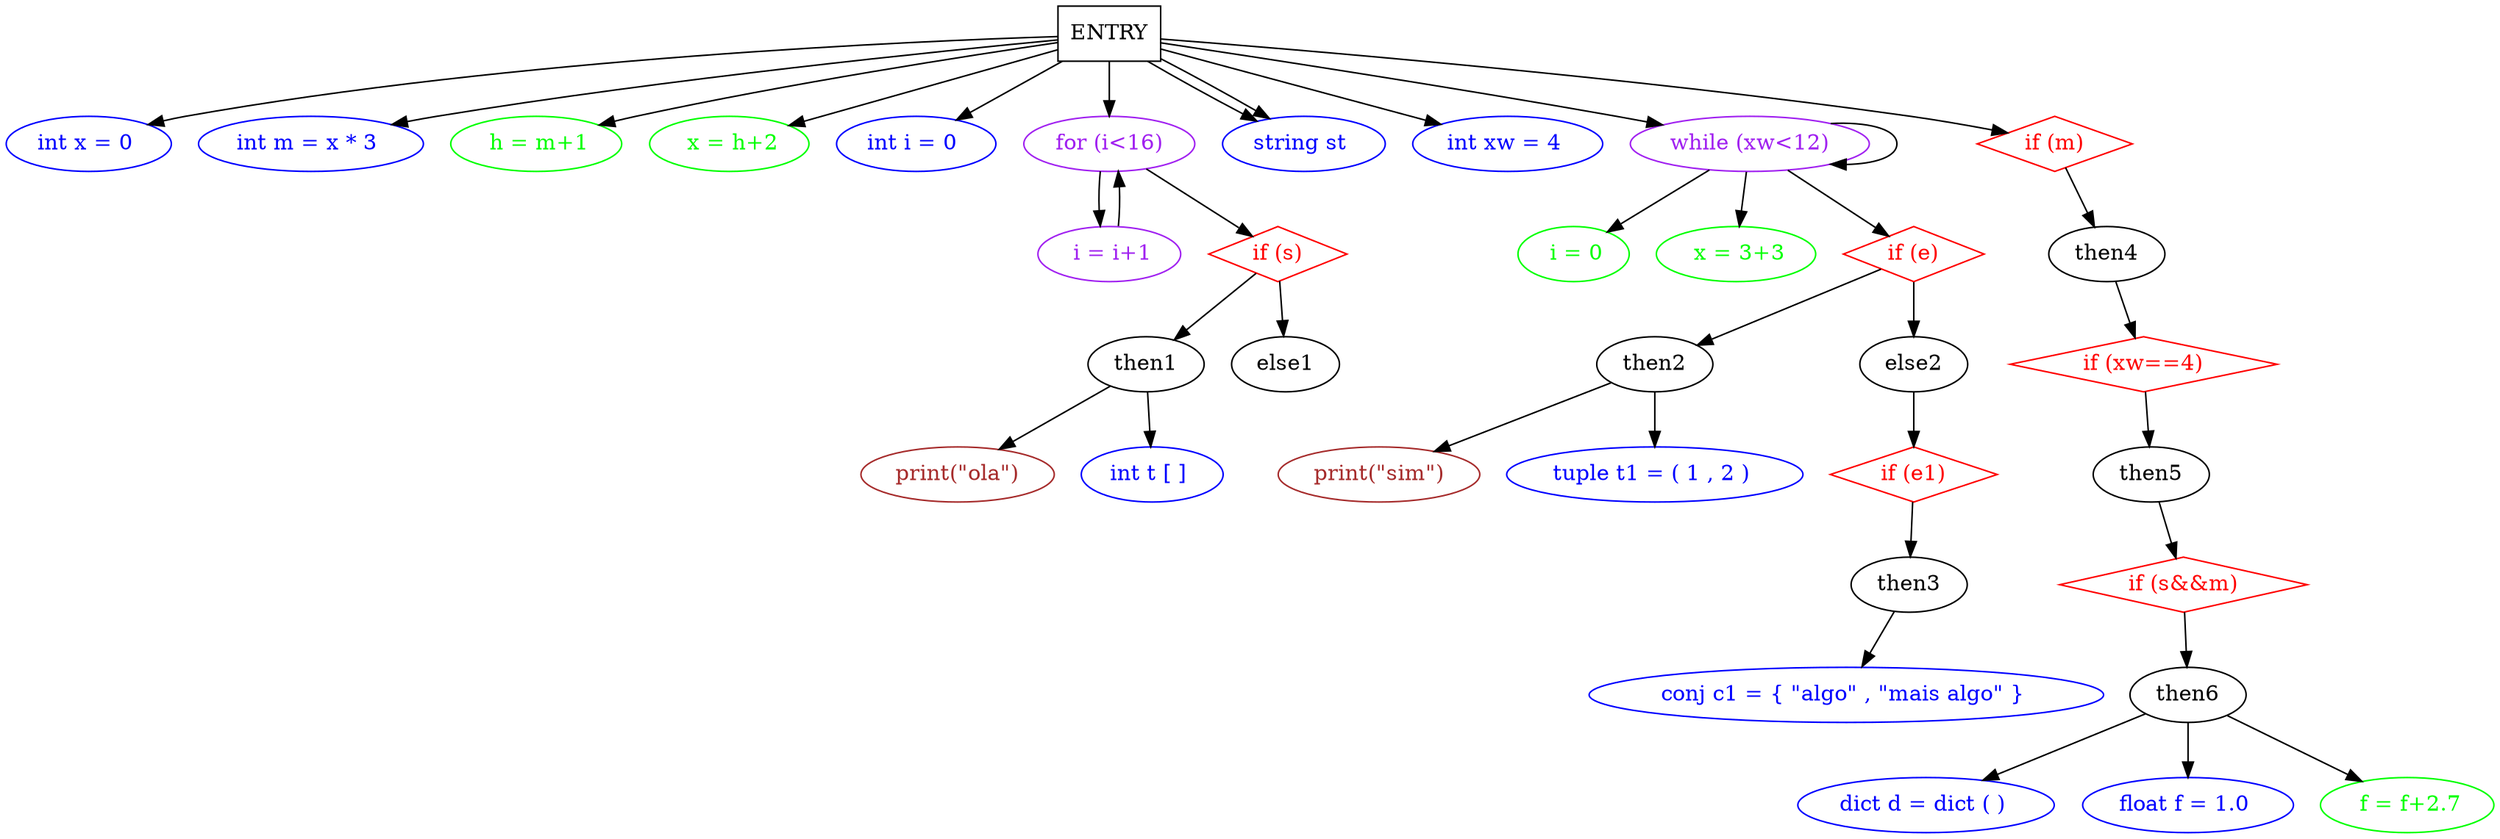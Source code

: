 digraph sdg {
	graph [rankdir=TB]
	ENTRY [shape=box]
	"int x = 0 " [color=blue fontcolor=blue]
	ENTRY -> "int x = 0 "
	"int m = x * 3 " [color=blue fontcolor=blue]
	ENTRY -> "int m = x * 3 "
	" h = m+1" [color=green fontcolor=green]
	ENTRY -> " h = m+1"
	" x = h+2" [color=green fontcolor=green]
	ENTRY -> " x = h+2"
	"int i = 0 " [color=blue fontcolor=blue]
	ENTRY -> "int i = 0 "
	"for (i<16)" [color=purple fontcolor=purple]
	ENTRY -> "for (i<16)"
	" i = i+1" [color=green fontcolor=green]
	"for (i<16)" -> " i = i+1"
	" i = i+1" [color=purple fontcolor=purple]
	" i = i+1" -> "for (i<16)"
	"if (s)" [color=red fontcolor=red shape=diamond]
	"for (i<16)" -> "if (s)"
	"if (s)" -> then1
	"print(\"ola\")" [color=brown fontcolor=brown]
	then1 -> "print(\"ola\")"
	"int t [ ] " [color=blue fontcolor=blue]
	then1 -> "int t [ ] "
	else1
	"if (s)" -> else1
	"string st " [color=blue fontcolor=blue]
	ENTRY -> "string st "
	"int xw = 4 " [color=blue fontcolor=blue]
	ENTRY -> "int xw = 4 "
	"while (xw<12)" [color=purple fontcolor=purple]
	"while (xw<12)" -> "while (xw<12)"
	ENTRY -> "while (xw<12)"
	" i = 0" [color=green fontcolor=green]
	"while (xw<12)" -> " i = 0"
	" x = 3+3" [color=green fontcolor=green]
	"while (xw<12)" -> " x = 3+3"
	"if (e)" [color=red fontcolor=red shape=diamond]
	"while (xw<12)" -> "if (e)"
	"if (e)" -> then2
	"print(\"sim\")" [color=brown fontcolor=brown]
	then2 -> "print(\"sim\")"
	"tuple t1 = ( 1 , 2 ) " [color=blue fontcolor=blue]
	then2 -> "tuple t1 = ( 1 , 2 ) "
	else2
	"if (e)" -> else2
	"if (e1)" [color=red fontcolor=red shape=diamond]
	else2 -> "if (e1)"
	"if (e1)" -> then3
	"conj c1 = { \"algo\" , \"mais algo\" } " [color=blue fontcolor=blue]
	then3 -> "conj c1 = { \"algo\" , \"mais algo\" } "
	"string st " [color=blue fontcolor=blue]
	ENTRY -> "string st "
	"if (m)" [color=red fontcolor=red shape=diamond]
	ENTRY -> "if (m)"
	"if (m)" -> then4
	"if (xw==4)" [color=red fontcolor=red shape=diamond]
	then4 -> "if (xw==4)"
	"if (xw==4)" -> then5
	"if (s&&m)" [color=red fontcolor=red shape=diamond]
	then5 -> "if (s&&m)"
	"if (s&&m)" -> then6
	"dict d = dict ( ) " [color=blue fontcolor=blue]
	then6 -> "dict d = dict ( ) "
	"float f = 1.0 " [color=blue fontcolor=blue]
	then6 -> "float f = 1.0 "
	" f = f+2.7" [color=green fontcolor=green]
	then6 -> " f = f+2.7"
}
